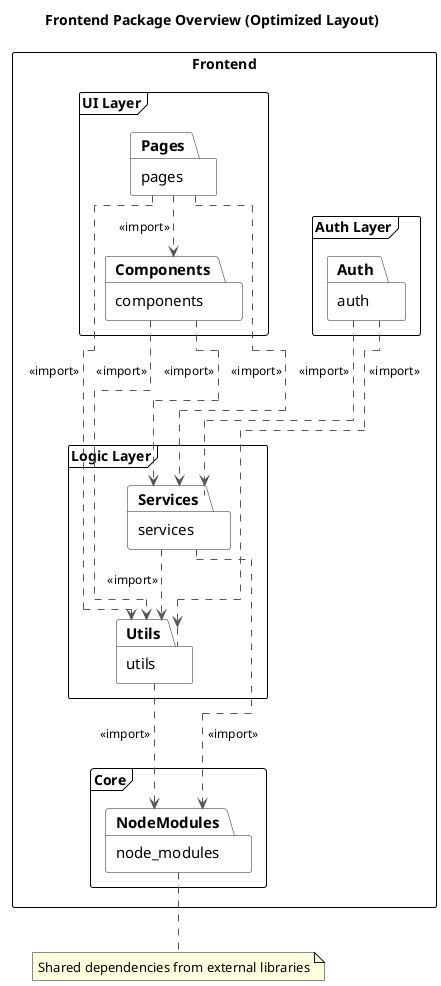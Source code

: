 @startuml
title Frontend Package Overview (Optimized Layout)
!pragma layout elk

skinparam packageStyle rectangle
skinparam linetype ortho
skinparam shadowing false
skinparam ArrowColor #555555
skinparam ArrowFontSize 12
skinparam package {
  BorderColor #222222
  BackgroundColor #FFFFFF
  FontSize 15
}
skinparam defaultFontName Arial

left to right direction

rectangle "Frontend" {

  frame "UI Layer" {
    package "pages" as Pages
    package "components" as Components
  }

  frame "Logic Layer" {
    package "services" as Services
    package "utils" as Utils
  }

  frame "Auth Layer" {
    package "auth" as Auth
  }

  frame "Core" {
    package "node_modules" as NodeModules
  }

  ' Dependencies
  Pages ..> Components : <<import>>
  Pages ..> Services : <<import>>
  Pages ..> Utils : <<import>>

  Auth ..> Services : <<import>>
  Auth ..> Utils : <<import>>

  Components ..> Services : <<import>>
  Components ..> Utils : <<import>>

  Services ..> Utils : <<import>>
  Services ..> NodeModules : <<import>>

  Utils ..> NodeModules : <<import>>
}

note bottom of NodeModules
  Shared dependencies from external libraries
end note

@enduml
